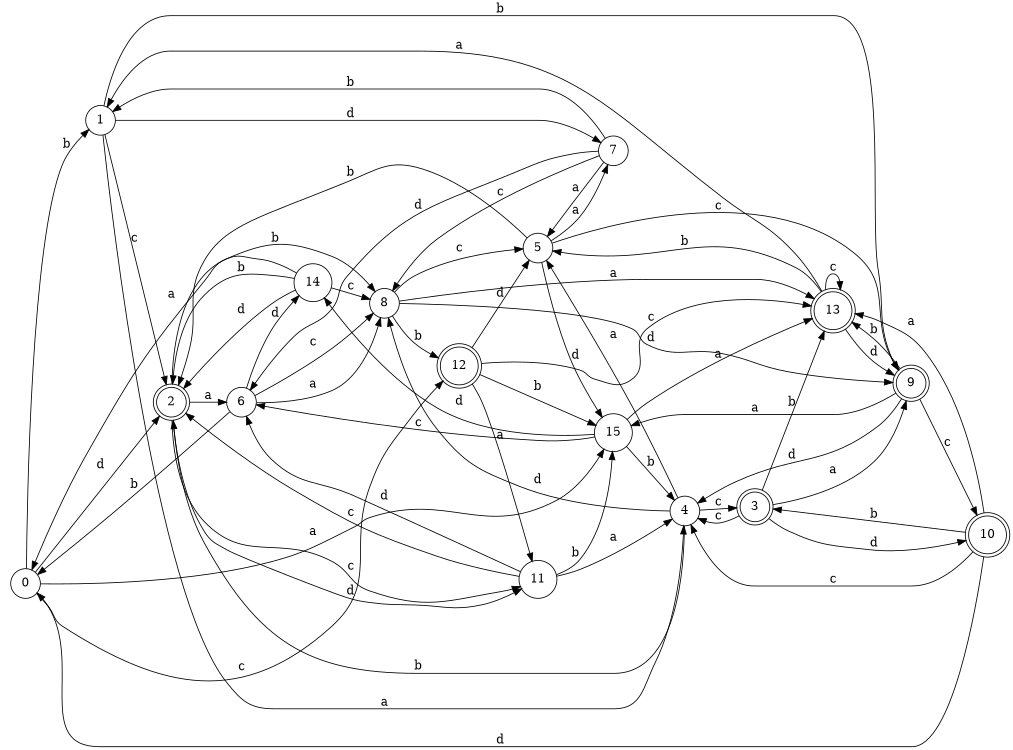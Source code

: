 digraph n13_8 {
__start0 [label="" shape="none"];

rankdir=LR;
size="8,5";

s0 [style="filled", color="black", fillcolor="white" shape="circle", label="0"];
s1 [style="filled", color="black", fillcolor="white" shape="circle", label="1"];
s2 [style="rounded,filled", color="black", fillcolor="white" shape="doublecircle", label="2"];
s3 [style="rounded,filled", color="black", fillcolor="white" shape="doublecircle", label="3"];
s4 [style="filled", color="black", fillcolor="white" shape="circle", label="4"];
s5 [style="filled", color="black", fillcolor="white" shape="circle", label="5"];
s6 [style="filled", color="black", fillcolor="white" shape="circle", label="6"];
s7 [style="filled", color="black", fillcolor="white" shape="circle", label="7"];
s8 [style="filled", color="black", fillcolor="white" shape="circle", label="8"];
s9 [style="rounded,filled", color="black", fillcolor="white" shape="doublecircle", label="9"];
s10 [style="rounded,filled", color="black", fillcolor="white" shape="doublecircle", label="10"];
s11 [style="filled", color="black", fillcolor="white" shape="circle", label="11"];
s12 [style="rounded,filled", color="black", fillcolor="white" shape="doublecircle", label="12"];
s13 [style="rounded,filled", color="black", fillcolor="white" shape="doublecircle", label="13"];
s14 [style="filled", color="black", fillcolor="white" shape="circle", label="14"];
s15 [style="filled", color="black", fillcolor="white" shape="circle", label="15"];
s0 -> s15 [label="a"];
s0 -> s1 [label="b"];
s0 -> s12 [label="c"];
s0 -> s2 [label="d"];
s1 -> s4 [label="a"];
s1 -> s9 [label="b"];
s1 -> s2 [label="c"];
s1 -> s7 [label="d"];
s2 -> s6 [label="a"];
s2 -> s8 [label="b"];
s2 -> s11 [label="c"];
s2 -> s11 [label="d"];
s3 -> s9 [label="a"];
s3 -> s13 [label="b"];
s3 -> s4 [label="c"];
s3 -> s10 [label="d"];
s4 -> s5 [label="a"];
s4 -> s2 [label="b"];
s4 -> s3 [label="c"];
s4 -> s8 [label="d"];
s5 -> s7 [label="a"];
s5 -> s2 [label="b"];
s5 -> s9 [label="c"];
s5 -> s15 [label="d"];
s6 -> s8 [label="a"];
s6 -> s0 [label="b"];
s6 -> s8 [label="c"];
s6 -> s14 [label="d"];
s7 -> s5 [label="a"];
s7 -> s1 [label="b"];
s7 -> s8 [label="c"];
s7 -> s6 [label="d"];
s8 -> s13 [label="a"];
s8 -> s12 [label="b"];
s8 -> s5 [label="c"];
s8 -> s9 [label="d"];
s9 -> s15 [label="a"];
s9 -> s13 [label="b"];
s9 -> s10 [label="c"];
s9 -> s4 [label="d"];
s10 -> s13 [label="a"];
s10 -> s3 [label="b"];
s10 -> s4 [label="c"];
s10 -> s0 [label="d"];
s11 -> s4 [label="a"];
s11 -> s15 [label="b"];
s11 -> s2 [label="c"];
s11 -> s6 [label="d"];
s12 -> s11 [label="a"];
s12 -> s15 [label="b"];
s12 -> s13 [label="c"];
s12 -> s5 [label="d"];
s13 -> s1 [label="a"];
s13 -> s5 [label="b"];
s13 -> s13 [label="c"];
s13 -> s9 [label="d"];
s14 -> s0 [label="a"];
s14 -> s2 [label="b"];
s14 -> s8 [label="c"];
s14 -> s2 [label="d"];
s15 -> s13 [label="a"];
s15 -> s4 [label="b"];
s15 -> s6 [label="c"];
s15 -> s14 [label="d"];

}